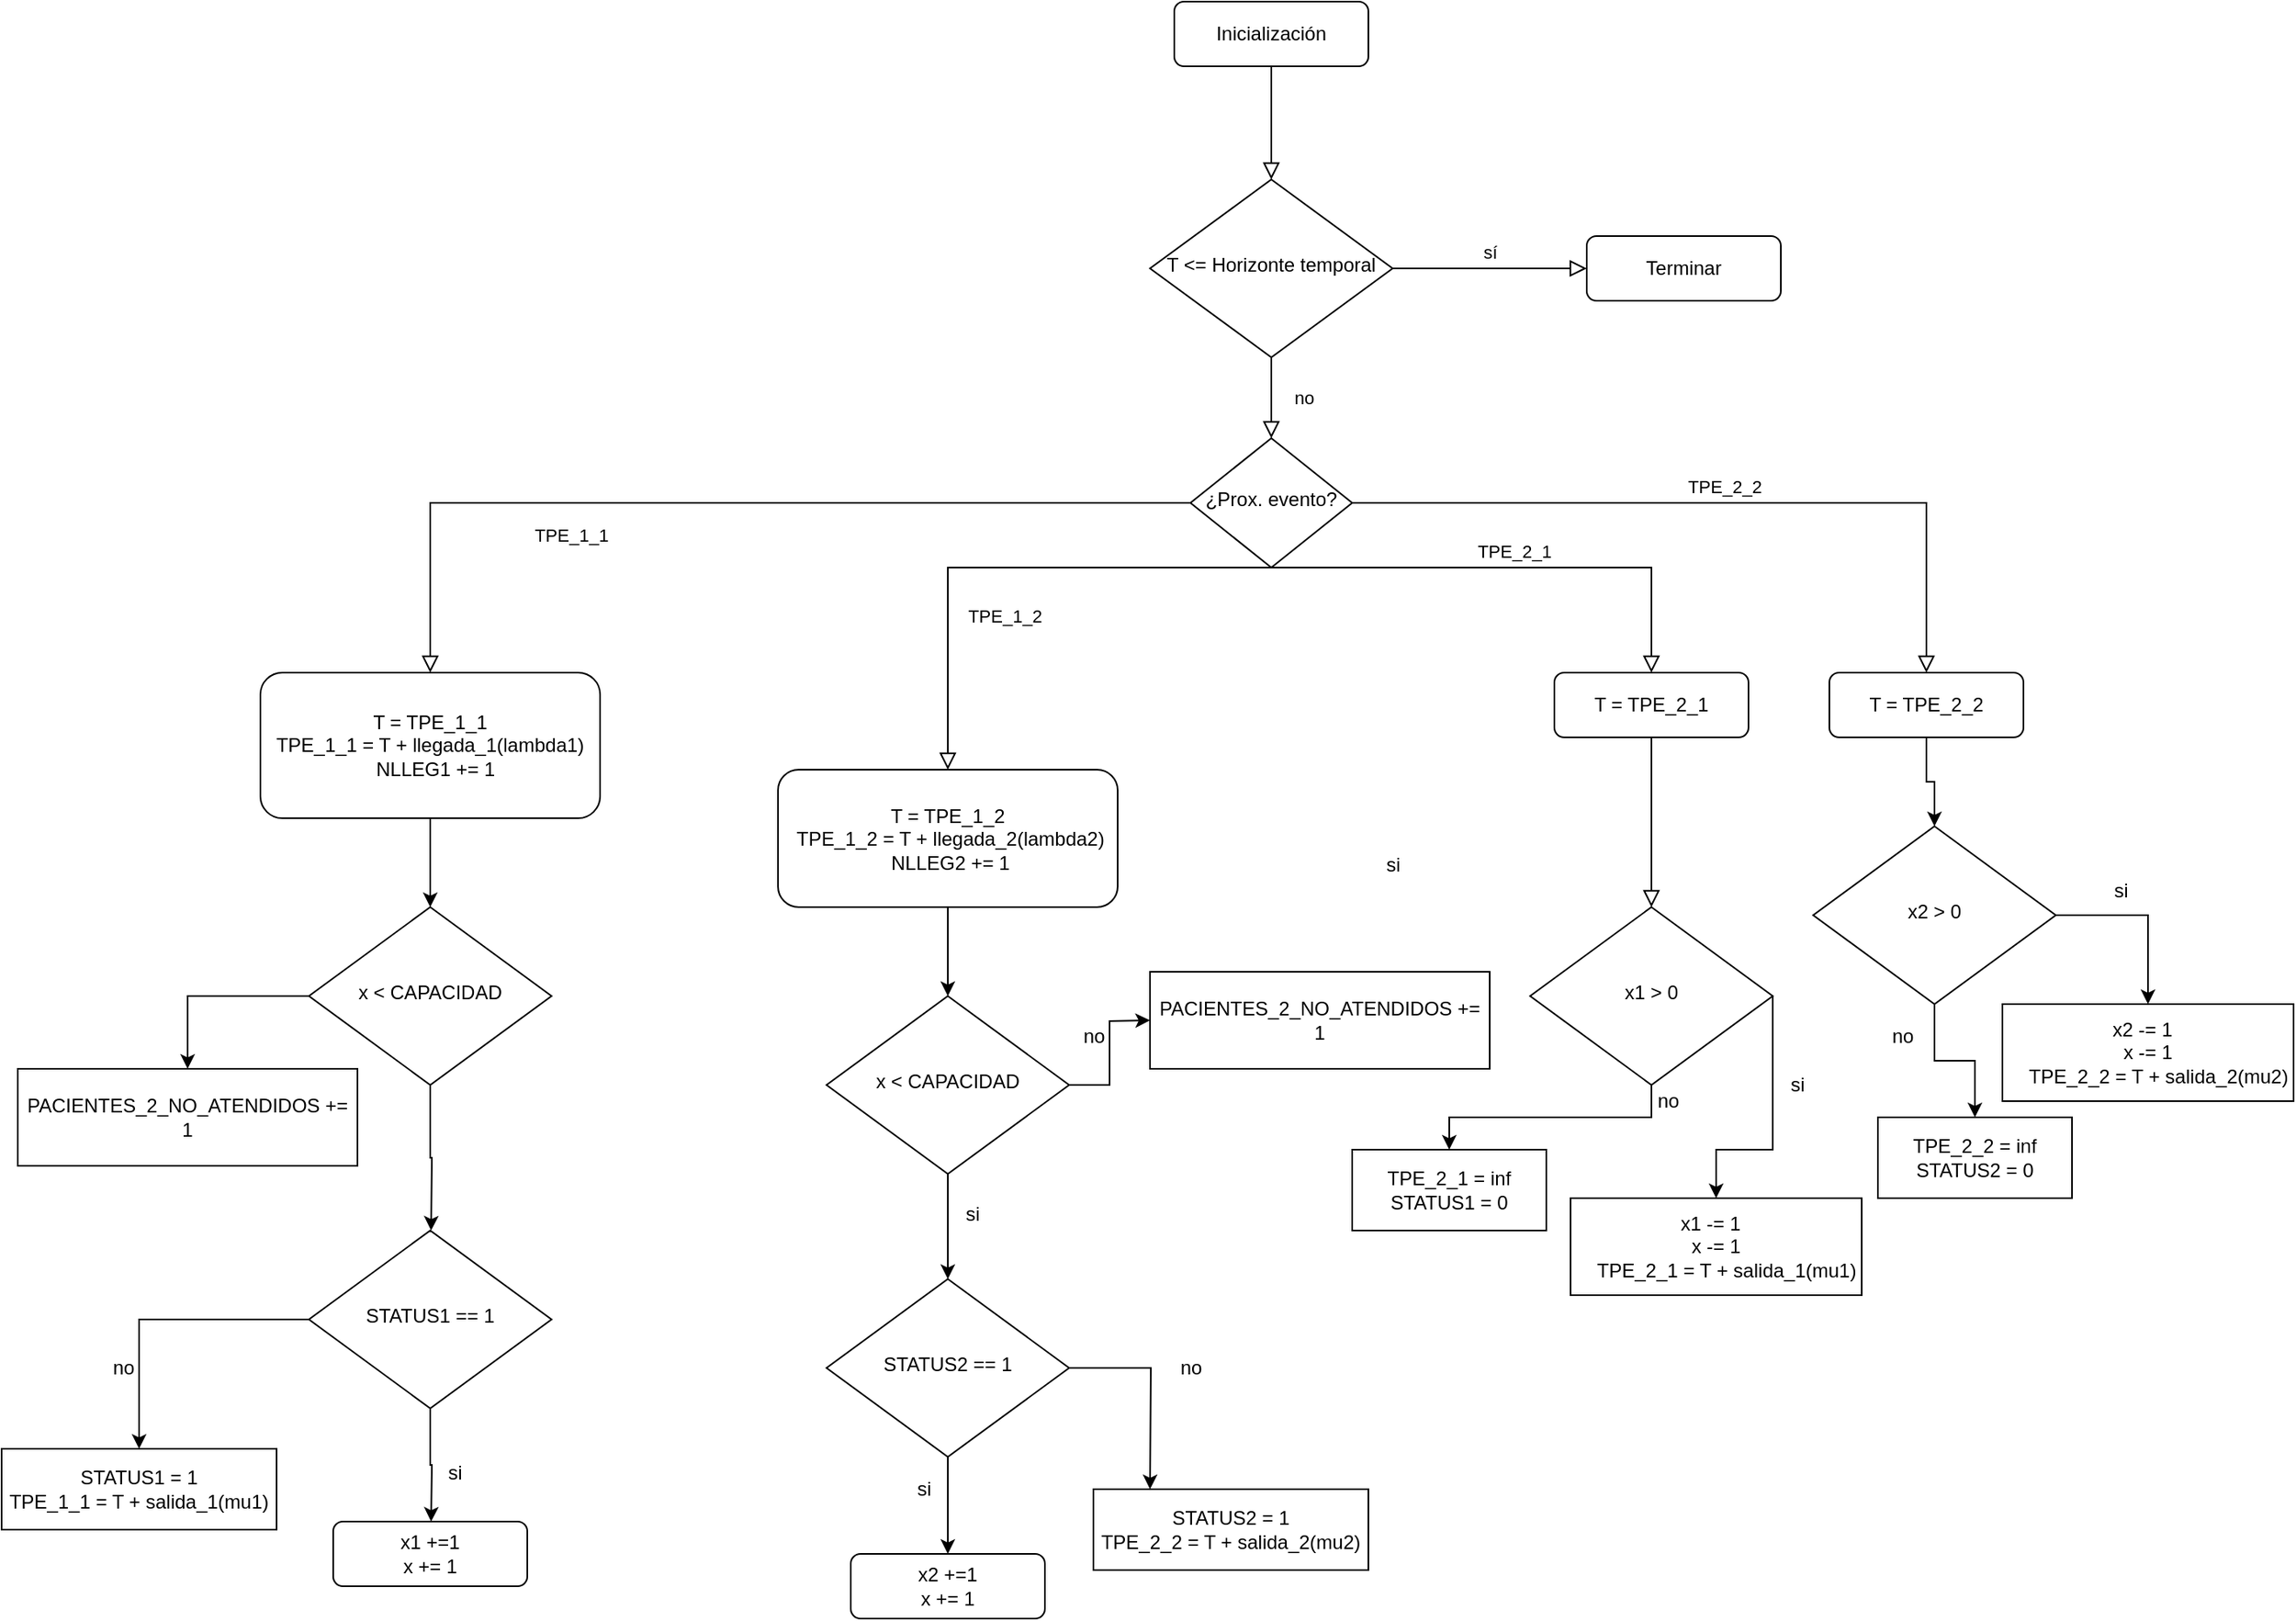 <mxfile version="13.7.1" type="github">
  <diagram id="C5RBs43oDa-KdzZeNtuy" name="Page-1">
    <mxGraphModel dx="2903" dy="1160" grid="1" gridSize="10" guides="1" tooltips="1" connect="1" arrows="1" fold="1" page="1" pageScale="1" pageWidth="827" pageHeight="1169" math="0" shadow="0">
      <root>
        <mxCell id="WIyWlLk6GJQsqaUBKTNV-0" />
        <mxCell id="WIyWlLk6GJQsqaUBKTNV-1" parent="WIyWlLk6GJQsqaUBKTNV-0" />
        <mxCell id="WIyWlLk6GJQsqaUBKTNV-2" value="" style="rounded=0;html=1;jettySize=auto;orthogonalLoop=1;fontSize=11;endArrow=block;endFill=0;endSize=8;strokeWidth=1;shadow=0;labelBackgroundColor=none;edgeStyle=orthogonalEdgeStyle;" parent="WIyWlLk6GJQsqaUBKTNV-1" source="WIyWlLk6GJQsqaUBKTNV-3" target="WIyWlLk6GJQsqaUBKTNV-6" edge="1">
          <mxGeometry relative="1" as="geometry" />
        </mxCell>
        <mxCell id="WIyWlLk6GJQsqaUBKTNV-3" value="Inicialización" style="rounded=1;whiteSpace=wrap;html=1;fontSize=12;glass=0;strokeWidth=1;shadow=0;" parent="WIyWlLk6GJQsqaUBKTNV-1" vertex="1">
          <mxGeometry x="135" y="60" width="120" height="40" as="geometry" />
        </mxCell>
        <mxCell id="WIyWlLk6GJQsqaUBKTNV-4" value="no" style="rounded=0;html=1;jettySize=auto;orthogonalLoop=1;fontSize=11;endArrow=block;endFill=0;endSize=8;strokeWidth=1;shadow=0;labelBackgroundColor=none;edgeStyle=orthogonalEdgeStyle;" parent="WIyWlLk6GJQsqaUBKTNV-1" source="WIyWlLk6GJQsqaUBKTNV-6" target="WIyWlLk6GJQsqaUBKTNV-10" edge="1">
          <mxGeometry y="20" relative="1" as="geometry">
            <mxPoint as="offset" />
          </mxGeometry>
        </mxCell>
        <mxCell id="WIyWlLk6GJQsqaUBKTNV-5" value="sí" style="edgeStyle=orthogonalEdgeStyle;rounded=0;html=1;jettySize=auto;orthogonalLoop=1;fontSize=11;endArrow=block;endFill=0;endSize=8;strokeWidth=1;shadow=0;labelBackgroundColor=none;" parent="WIyWlLk6GJQsqaUBKTNV-1" source="WIyWlLk6GJQsqaUBKTNV-6" target="WIyWlLk6GJQsqaUBKTNV-7" edge="1">
          <mxGeometry y="10" relative="1" as="geometry">
            <mxPoint as="offset" />
          </mxGeometry>
        </mxCell>
        <mxCell id="WIyWlLk6GJQsqaUBKTNV-6" value="T &amp;lt;= Horizonte temporal" style="rhombus;whiteSpace=wrap;html=1;shadow=0;fontFamily=Helvetica;fontSize=12;align=center;strokeWidth=1;spacing=6;spacingTop=-4;" parent="WIyWlLk6GJQsqaUBKTNV-1" vertex="1">
          <mxGeometry x="120" y="170" width="150" height="110" as="geometry" />
        </mxCell>
        <mxCell id="WIyWlLk6GJQsqaUBKTNV-7" value="Terminar" style="rounded=1;whiteSpace=wrap;html=1;fontSize=12;glass=0;strokeWidth=1;shadow=0;" parent="WIyWlLk6GJQsqaUBKTNV-1" vertex="1">
          <mxGeometry x="390" y="205" width="120" height="40" as="geometry" />
        </mxCell>
        <mxCell id="WIyWlLk6GJQsqaUBKTNV-8" value="TPE_1_1" style="rounded=0;html=1;jettySize=auto;orthogonalLoop=1;fontSize=11;endArrow=block;endFill=0;endSize=8;strokeWidth=1;shadow=0;labelBackgroundColor=none;edgeStyle=orthogonalEdgeStyle;" parent="WIyWlLk6GJQsqaUBKTNV-1" source="WIyWlLk6GJQsqaUBKTNV-10" target="WIyWlLk6GJQsqaUBKTNV-11" edge="1">
          <mxGeometry x="0.333" y="20" relative="1" as="geometry">
            <mxPoint as="offset" />
          </mxGeometry>
        </mxCell>
        <mxCell id="WIyWlLk6GJQsqaUBKTNV-9" value="TPE_2_2" style="edgeStyle=orthogonalEdgeStyle;rounded=0;html=1;jettySize=auto;orthogonalLoop=1;fontSize=11;endArrow=block;endFill=0;endSize=8;strokeWidth=1;shadow=0;labelBackgroundColor=none;" parent="WIyWlLk6GJQsqaUBKTNV-1" source="WIyWlLk6GJQsqaUBKTNV-10" target="WIyWlLk6GJQsqaUBKTNV-12" edge="1">
          <mxGeometry y="10" relative="1" as="geometry">
            <mxPoint as="offset" />
          </mxGeometry>
        </mxCell>
        <mxCell id="WIyWlLk6GJQsqaUBKTNV-10" value="¿Prox. evento?" style="rhombus;whiteSpace=wrap;html=1;shadow=0;fontFamily=Helvetica;fontSize=12;align=center;strokeWidth=1;spacing=6;spacingTop=-4;" parent="WIyWlLk6GJQsqaUBKTNV-1" vertex="1">
          <mxGeometry x="145" y="330" width="100" height="80" as="geometry" />
        </mxCell>
        <mxCell id="gjDzlyAbSF0-AVPSgwuK-42" style="edgeStyle=orthogonalEdgeStyle;rounded=0;orthogonalLoop=1;jettySize=auto;html=1;exitX=0.5;exitY=1;exitDx=0;exitDy=0;" edge="1" parent="WIyWlLk6GJQsqaUBKTNV-1" source="WIyWlLk6GJQsqaUBKTNV-11">
          <mxGeometry relative="1" as="geometry">
            <mxPoint x="-325" y="620" as="targetPoint" />
          </mxGeometry>
        </mxCell>
        <mxCell id="WIyWlLk6GJQsqaUBKTNV-11" value="&lt;div&gt;T = TPE_1_1&lt;/div&gt;&lt;div&gt;TPE_1_1 = T + llegada_1(lambda1)&lt;/div&gt;&lt;div&gt;&amp;nbsp; NLLEG1 += 1&lt;/div&gt;" style="rounded=1;whiteSpace=wrap;html=1;fontSize=12;glass=0;strokeWidth=1;shadow=0;" parent="WIyWlLk6GJQsqaUBKTNV-1" vertex="1">
          <mxGeometry x="-430" y="475" width="210" height="90" as="geometry" />
        </mxCell>
        <mxCell id="gjDzlyAbSF0-AVPSgwuK-17" style="edgeStyle=orthogonalEdgeStyle;rounded=0;orthogonalLoop=1;jettySize=auto;html=1;exitX=0.5;exitY=1;exitDx=0;exitDy=0;entryX=0.5;entryY=0;entryDx=0;entryDy=0;" edge="1" parent="WIyWlLk6GJQsqaUBKTNV-1" source="WIyWlLk6GJQsqaUBKTNV-12" target="gjDzlyAbSF0-AVPSgwuK-18">
          <mxGeometry relative="1" as="geometry">
            <mxPoint x="670" y="570" as="targetPoint" />
          </mxGeometry>
        </mxCell>
        <mxCell id="WIyWlLk6GJQsqaUBKTNV-12" value="T = TPE_2_2" style="rounded=1;whiteSpace=wrap;html=1;fontSize=12;glass=0;strokeWidth=1;shadow=0;" parent="WIyWlLk6GJQsqaUBKTNV-1" vertex="1">
          <mxGeometry x="540" y="475" width="120" height="40" as="geometry" />
        </mxCell>
        <mxCell id="gjDzlyAbSF0-AVPSgwuK-0" value="T = TPE_2_1" style="rounded=1;whiteSpace=wrap;html=1;fontSize=12;glass=0;strokeWidth=1;shadow=0;" vertex="1" parent="WIyWlLk6GJQsqaUBKTNV-1">
          <mxGeometry x="370" y="475" width="120" height="40" as="geometry" />
        </mxCell>
        <mxCell id="gjDzlyAbSF0-AVPSgwuK-1" value="TPE_2_1" style="edgeStyle=orthogonalEdgeStyle;rounded=0;html=1;jettySize=auto;orthogonalLoop=1;fontSize=11;endArrow=block;endFill=0;endSize=8;strokeWidth=1;shadow=0;labelBackgroundColor=none;entryX=0.5;entryY=0;entryDx=0;entryDy=0;exitX=0.5;exitY=1;exitDx=0;exitDy=0;" edge="1" parent="WIyWlLk6GJQsqaUBKTNV-1" source="WIyWlLk6GJQsqaUBKTNV-10" target="gjDzlyAbSF0-AVPSgwuK-0">
          <mxGeometry y="10" relative="1" as="geometry">
            <mxPoint as="offset" />
            <mxPoint x="255" y="380" as="sourcePoint" />
            <mxPoint x="1210" y="500" as="targetPoint" />
            <Array as="points">
              <mxPoint x="430" y="410" />
            </Array>
          </mxGeometry>
        </mxCell>
        <mxCell id="gjDzlyAbSF0-AVPSgwuK-27" style="edgeStyle=orthogonalEdgeStyle;rounded=0;orthogonalLoop=1;jettySize=auto;html=1;exitX=0.5;exitY=1;exitDx=0;exitDy=0;entryX=0.5;entryY=0;entryDx=0;entryDy=0;" edge="1" parent="WIyWlLk6GJQsqaUBKTNV-1" source="gjDzlyAbSF0-AVPSgwuK-3" target="gjDzlyAbSF0-AVPSgwuK-28">
          <mxGeometry relative="1" as="geometry">
            <mxPoint x="-5" y="670" as="targetPoint" />
          </mxGeometry>
        </mxCell>
        <mxCell id="gjDzlyAbSF0-AVPSgwuK-3" value="&lt;div&gt;T = TPE_1_2&lt;/div&gt;&lt;div&gt;&amp;nbsp;TPE_1_2 = T + llegada_2(lambda2)&lt;/div&gt;&lt;div&gt;&amp;nbsp;NLLEG2 += 1&lt;/div&gt;" style="rounded=1;whiteSpace=wrap;html=1;fontSize=12;glass=0;strokeWidth=1;shadow=0;" vertex="1" parent="WIyWlLk6GJQsqaUBKTNV-1">
          <mxGeometry x="-110" y="535" width="210" height="85" as="geometry" />
        </mxCell>
        <mxCell id="gjDzlyAbSF0-AVPSgwuK-5" value="TPE_1_2" style="rounded=0;html=1;jettySize=auto;orthogonalLoop=1;fontSize=11;endArrow=block;endFill=0;endSize=8;strokeWidth=1;shadow=0;labelBackgroundColor=none;edgeStyle=orthogonalEdgeStyle;exitX=0.5;exitY=1;exitDx=0;exitDy=0;entryX=0.5;entryY=0;entryDx=0;entryDy=0;" edge="1" parent="WIyWlLk6GJQsqaUBKTNV-1" source="WIyWlLk6GJQsqaUBKTNV-10" target="gjDzlyAbSF0-AVPSgwuK-3">
          <mxGeometry x="0.015" y="30" relative="1" as="geometry">
            <mxPoint as="offset" />
            <mxPoint x="155.0" y="380" as="sourcePoint" />
            <mxPoint x="-180" y="475" as="targetPoint" />
            <Array as="points">
              <mxPoint x="-5" y="410" />
            </Array>
          </mxGeometry>
        </mxCell>
        <mxCell id="gjDzlyAbSF0-AVPSgwuK-7" value="" style="rounded=0;html=1;jettySize=auto;orthogonalLoop=1;fontSize=11;endArrow=block;endFill=0;endSize=8;strokeWidth=1;shadow=0;labelBackgroundColor=none;edgeStyle=orthogonalEdgeStyle;exitX=0.5;exitY=1;exitDx=0;exitDy=0;" edge="1" parent="WIyWlLk6GJQsqaUBKTNV-1" source="gjDzlyAbSF0-AVPSgwuK-0">
          <mxGeometry relative="1" as="geometry">
            <mxPoint x="429.66" y="530" as="sourcePoint" />
            <mxPoint x="430" y="620" as="targetPoint" />
          </mxGeometry>
        </mxCell>
        <mxCell id="gjDzlyAbSF0-AVPSgwuK-9" style="edgeStyle=orthogonalEdgeStyle;rounded=0;orthogonalLoop=1;jettySize=auto;html=1;exitX=1;exitY=0.5;exitDx=0;exitDy=0;entryX=0.5;entryY=0;entryDx=0;entryDy=0;" edge="1" parent="WIyWlLk6GJQsqaUBKTNV-1" source="gjDzlyAbSF0-AVPSgwuK-8" target="gjDzlyAbSF0-AVPSgwuK-15">
          <mxGeometry relative="1" as="geometry">
            <mxPoint x="590" y="675" as="targetPoint" />
            <Array as="points">
              <mxPoint x="505" y="770" />
            </Array>
          </mxGeometry>
        </mxCell>
        <mxCell id="gjDzlyAbSF0-AVPSgwuK-12" style="edgeStyle=orthogonalEdgeStyle;rounded=0;orthogonalLoop=1;jettySize=auto;html=1;exitX=0.5;exitY=1;exitDx=0;exitDy=0;entryX=0.5;entryY=0;entryDx=0;entryDy=0;" edge="1" parent="WIyWlLk6GJQsqaUBKTNV-1" source="gjDzlyAbSF0-AVPSgwuK-8" target="gjDzlyAbSF0-AVPSgwuK-16">
          <mxGeometry relative="1" as="geometry">
            <mxPoint x="429.647" y="760" as="targetPoint" />
          </mxGeometry>
        </mxCell>
        <mxCell id="gjDzlyAbSF0-AVPSgwuK-8" value="x1 &amp;gt; 0" style="rhombus;whiteSpace=wrap;html=1;shadow=0;fontFamily=Helvetica;fontSize=12;align=center;strokeWidth=1;spacing=6;spacingTop=-4;" vertex="1" parent="WIyWlLk6GJQsqaUBKTNV-1">
          <mxGeometry x="355" y="620" width="150" height="110" as="geometry" />
        </mxCell>
        <mxCell id="gjDzlyAbSF0-AVPSgwuK-11" value="si" style="text;html=1;align=center;verticalAlign=middle;resizable=0;points=[];autosize=1;" vertex="1" parent="WIyWlLk6GJQsqaUBKTNV-1">
          <mxGeometry x="510" y="720" width="20" height="20" as="geometry" />
        </mxCell>
        <mxCell id="gjDzlyAbSF0-AVPSgwuK-13" value="si" style="text;html=1;align=center;verticalAlign=middle;resizable=0;points=[];autosize=1;" vertex="1" parent="WIyWlLk6GJQsqaUBKTNV-1">
          <mxGeometry x="260" y="584" width="20" height="20" as="geometry" />
        </mxCell>
        <mxCell id="gjDzlyAbSF0-AVPSgwuK-14" value="no" style="text;html=1;align=center;verticalAlign=middle;resizable=0;points=[];autosize=1;" vertex="1" parent="WIyWlLk6GJQsqaUBKTNV-1">
          <mxGeometry x="425" y="730" width="30" height="20" as="geometry" />
        </mxCell>
        <mxCell id="gjDzlyAbSF0-AVPSgwuK-15" value="&lt;div&gt;x1 -= 1&amp;nbsp;&amp;nbsp;&lt;/div&gt;&lt;div&gt;&amp;nbsp; &amp;nbsp; &amp;nbsp; x -= 1&lt;span&gt;&amp;nbsp; &amp;nbsp; &amp;nbsp;&amp;nbsp;&lt;/span&gt;&lt;/div&gt;&lt;div&gt;&amp;nbsp; &amp;nbsp; TPE_2_1 = T + salida_1(mu1)&lt;/div&gt;" style="rounded=0;whiteSpace=wrap;html=1;" vertex="1" parent="WIyWlLk6GJQsqaUBKTNV-1">
          <mxGeometry x="380" y="800" width="180" height="60" as="geometry" />
        </mxCell>
        <mxCell id="gjDzlyAbSF0-AVPSgwuK-16" value="&lt;div&gt;TPE_2_1 = inf&lt;/div&gt;&lt;div&gt;STATUS1 = 0&lt;/div&gt;" style="rounded=0;whiteSpace=wrap;html=1;" vertex="1" parent="WIyWlLk6GJQsqaUBKTNV-1">
          <mxGeometry x="245" y="770" width="120" height="50" as="geometry" />
        </mxCell>
        <mxCell id="gjDzlyAbSF0-AVPSgwuK-21" style="edgeStyle=orthogonalEdgeStyle;rounded=0;orthogonalLoop=1;jettySize=auto;html=1;exitX=0.5;exitY=1;exitDx=0;exitDy=0;entryX=0.5;entryY=0;entryDx=0;entryDy=0;" edge="1" parent="WIyWlLk6GJQsqaUBKTNV-1" source="gjDzlyAbSF0-AVPSgwuK-18" target="gjDzlyAbSF0-AVPSgwuK-22">
          <mxGeometry relative="1" as="geometry">
            <mxPoint x="670" y="750" as="targetPoint" />
          </mxGeometry>
        </mxCell>
        <mxCell id="gjDzlyAbSF0-AVPSgwuK-23" style="edgeStyle=orthogonalEdgeStyle;rounded=0;orthogonalLoop=1;jettySize=auto;html=1;exitX=1;exitY=0.5;exitDx=0;exitDy=0;entryX=0.5;entryY=0;entryDx=0;entryDy=0;" edge="1" parent="WIyWlLk6GJQsqaUBKTNV-1" source="gjDzlyAbSF0-AVPSgwuK-18" target="gjDzlyAbSF0-AVPSgwuK-24">
          <mxGeometry relative="1" as="geometry">
            <mxPoint x="800" y="625" as="targetPoint" />
          </mxGeometry>
        </mxCell>
        <mxCell id="gjDzlyAbSF0-AVPSgwuK-18" value="x2 &amp;gt; 0" style="rhombus;whiteSpace=wrap;html=1;shadow=0;fontFamily=Helvetica;fontSize=12;align=center;strokeWidth=1;spacing=6;spacingTop=-4;" vertex="1" parent="WIyWlLk6GJQsqaUBKTNV-1">
          <mxGeometry x="530" y="570" width="150" height="110" as="geometry" />
        </mxCell>
        <mxCell id="gjDzlyAbSF0-AVPSgwuK-22" value="&lt;div&gt;TPE_2_2 = inf&lt;/div&gt;&lt;div&gt;STATUS2 = 0&lt;/div&gt;" style="rounded=0;whiteSpace=wrap;html=1;" vertex="1" parent="WIyWlLk6GJQsqaUBKTNV-1">
          <mxGeometry x="570" y="750" width="120" height="50" as="geometry" />
        </mxCell>
        <mxCell id="gjDzlyAbSF0-AVPSgwuK-24" value="&lt;div&gt;x2 -= 1&amp;nbsp;&amp;nbsp;&lt;/div&gt;&lt;div&gt;&amp;nbsp; &amp;nbsp; &amp;nbsp; x -= 1&lt;span&gt;&amp;nbsp; &amp;nbsp; &amp;nbsp;&amp;nbsp;&lt;/span&gt;&lt;/div&gt;&lt;div&gt;&amp;nbsp; &amp;nbsp; TPE_2_2 = T + salida_2(mu2)&lt;/div&gt;" style="rounded=0;whiteSpace=wrap;html=1;" vertex="1" parent="WIyWlLk6GJQsqaUBKTNV-1">
          <mxGeometry x="647" y="680" width="180" height="60" as="geometry" />
        </mxCell>
        <mxCell id="gjDzlyAbSF0-AVPSgwuK-25" value="no" style="text;html=1;align=center;verticalAlign=middle;resizable=0;points=[];autosize=1;" vertex="1" parent="WIyWlLk6GJQsqaUBKTNV-1">
          <mxGeometry x="570" y="690" width="30" height="20" as="geometry" />
        </mxCell>
        <mxCell id="gjDzlyAbSF0-AVPSgwuK-26" value="si" style="text;html=1;align=center;verticalAlign=middle;resizable=0;points=[];autosize=1;" vertex="1" parent="WIyWlLk6GJQsqaUBKTNV-1">
          <mxGeometry x="710" y="600" width="20" height="20" as="geometry" />
        </mxCell>
        <mxCell id="gjDzlyAbSF0-AVPSgwuK-29" style="edgeStyle=orthogonalEdgeStyle;rounded=0;orthogonalLoop=1;jettySize=auto;html=1;exitX=0.5;exitY=1;exitDx=0;exitDy=0;entryX=0.5;entryY=0;entryDx=0;entryDy=0;" edge="1" parent="WIyWlLk6GJQsqaUBKTNV-1" source="gjDzlyAbSF0-AVPSgwuK-28" target="gjDzlyAbSF0-AVPSgwuK-30">
          <mxGeometry relative="1" as="geometry">
            <mxPoint x="-5" y="840" as="targetPoint" />
          </mxGeometry>
        </mxCell>
        <mxCell id="gjDzlyAbSF0-AVPSgwuK-38" style="edgeStyle=orthogonalEdgeStyle;rounded=0;orthogonalLoop=1;jettySize=auto;html=1;exitX=1;exitY=0.5;exitDx=0;exitDy=0;" edge="1" parent="WIyWlLk6GJQsqaUBKTNV-1" source="gjDzlyAbSF0-AVPSgwuK-28">
          <mxGeometry relative="1" as="geometry">
            <mxPoint x="120" y="690" as="targetPoint" />
          </mxGeometry>
        </mxCell>
        <mxCell id="gjDzlyAbSF0-AVPSgwuK-28" value="x &amp;lt; CAPACIDAD" style="rhombus;whiteSpace=wrap;html=1;shadow=0;fontFamily=Helvetica;fontSize=12;align=center;strokeWidth=1;spacing=6;spacingTop=-4;" vertex="1" parent="WIyWlLk6GJQsqaUBKTNV-1">
          <mxGeometry x="-80" y="675" width="150" height="110" as="geometry" />
        </mxCell>
        <mxCell id="gjDzlyAbSF0-AVPSgwuK-31" style="edgeStyle=orthogonalEdgeStyle;rounded=0;orthogonalLoop=1;jettySize=auto;html=1;exitX=0.5;exitY=1;exitDx=0;exitDy=0;" edge="1" parent="WIyWlLk6GJQsqaUBKTNV-1" source="gjDzlyAbSF0-AVPSgwuK-30">
          <mxGeometry relative="1" as="geometry">
            <mxPoint x="-5" y="1020" as="targetPoint" />
          </mxGeometry>
        </mxCell>
        <mxCell id="gjDzlyAbSF0-AVPSgwuK-32" style="edgeStyle=orthogonalEdgeStyle;rounded=0;orthogonalLoop=1;jettySize=auto;html=1;exitX=1;exitY=0.5;exitDx=0;exitDy=0;" edge="1" parent="WIyWlLk6GJQsqaUBKTNV-1" source="gjDzlyAbSF0-AVPSgwuK-30">
          <mxGeometry relative="1" as="geometry">
            <mxPoint x="120" y="980" as="targetPoint" />
          </mxGeometry>
        </mxCell>
        <mxCell id="gjDzlyAbSF0-AVPSgwuK-30" value="STATUS2 == 1" style="rhombus;whiteSpace=wrap;html=1;shadow=0;fontFamily=Helvetica;fontSize=12;align=center;strokeWidth=1;spacing=6;spacingTop=-4;" vertex="1" parent="WIyWlLk6GJQsqaUBKTNV-1">
          <mxGeometry x="-80" y="850" width="150" height="110" as="geometry" />
        </mxCell>
        <mxCell id="gjDzlyAbSF0-AVPSgwuK-33" value="si" style="text;html=1;align=center;verticalAlign=middle;resizable=0;points=[];autosize=1;" vertex="1" parent="WIyWlLk6GJQsqaUBKTNV-1">
          <mxGeometry y="800" width="20" height="20" as="geometry" />
        </mxCell>
        <mxCell id="gjDzlyAbSF0-AVPSgwuK-34" value="si" style="text;html=1;align=center;verticalAlign=middle;resizable=0;points=[];autosize=1;" vertex="1" parent="WIyWlLk6GJQsqaUBKTNV-1">
          <mxGeometry x="-30" y="970" width="20" height="20" as="geometry" />
        </mxCell>
        <mxCell id="gjDzlyAbSF0-AVPSgwuK-35" value="x2 +=1&lt;br&gt;x += 1" style="rounded=1;whiteSpace=wrap;html=1;fontSize=12;glass=0;strokeWidth=1;shadow=0;" vertex="1" parent="WIyWlLk6GJQsqaUBKTNV-1">
          <mxGeometry x="-65" y="1020" width="120" height="40" as="geometry" />
        </mxCell>
        <mxCell id="gjDzlyAbSF0-AVPSgwuK-37" value="&lt;div&gt;STATUS2 = 1&lt;/div&gt;&lt;div&gt;TPE_2_2 = T + salida_2(mu2)&lt;/div&gt;" style="rounded=0;whiteSpace=wrap;html=1;" vertex="1" parent="WIyWlLk6GJQsqaUBKTNV-1">
          <mxGeometry x="85" y="980" width="170" height="50" as="geometry" />
        </mxCell>
        <mxCell id="gjDzlyAbSF0-AVPSgwuK-39" value="PACIENTES_2_NO_ATENDIDOS += 1" style="rounded=0;whiteSpace=wrap;html=1;" vertex="1" parent="WIyWlLk6GJQsqaUBKTNV-1">
          <mxGeometry x="120" y="660" width="210" height="60" as="geometry" />
        </mxCell>
        <mxCell id="gjDzlyAbSF0-AVPSgwuK-40" value="no" style="text;html=1;align=center;verticalAlign=middle;resizable=0;points=[];autosize=1;" vertex="1" parent="WIyWlLk6GJQsqaUBKTNV-1">
          <mxGeometry x="70" y="690" width="30" height="20" as="geometry" />
        </mxCell>
        <mxCell id="gjDzlyAbSF0-AVPSgwuK-41" value="no" style="text;html=1;align=center;verticalAlign=middle;resizable=0;points=[];autosize=1;" vertex="1" parent="WIyWlLk6GJQsqaUBKTNV-1">
          <mxGeometry x="130" y="895" width="30" height="20" as="geometry" />
        </mxCell>
        <mxCell id="gjDzlyAbSF0-AVPSgwuK-44" style="edgeStyle=orthogonalEdgeStyle;rounded=0;orthogonalLoop=1;jettySize=auto;html=1;exitX=0;exitY=0.5;exitDx=0;exitDy=0;entryX=0.5;entryY=0;entryDx=0;entryDy=0;" edge="1" parent="WIyWlLk6GJQsqaUBKTNV-1" source="gjDzlyAbSF0-AVPSgwuK-43" target="gjDzlyAbSF0-AVPSgwuK-45">
          <mxGeometry relative="1" as="geometry">
            <mxPoint x="-450" y="674.471" as="targetPoint" />
          </mxGeometry>
        </mxCell>
        <mxCell id="gjDzlyAbSF0-AVPSgwuK-46" style="edgeStyle=orthogonalEdgeStyle;rounded=0;orthogonalLoop=1;jettySize=auto;html=1;exitX=0.5;exitY=1;exitDx=0;exitDy=0;" edge="1" parent="WIyWlLk6GJQsqaUBKTNV-1" source="gjDzlyAbSF0-AVPSgwuK-43">
          <mxGeometry relative="1" as="geometry">
            <mxPoint x="-324.471" y="820" as="targetPoint" />
          </mxGeometry>
        </mxCell>
        <mxCell id="gjDzlyAbSF0-AVPSgwuK-43" value="x &amp;lt; CAPACIDAD" style="rhombus;whiteSpace=wrap;html=1;shadow=0;fontFamily=Helvetica;fontSize=12;align=center;strokeWidth=1;spacing=6;spacingTop=-4;" vertex="1" parent="WIyWlLk6GJQsqaUBKTNV-1">
          <mxGeometry x="-400" y="620" width="150" height="110" as="geometry" />
        </mxCell>
        <mxCell id="gjDzlyAbSF0-AVPSgwuK-45" value="PACIENTES_2_NO_ATENDIDOS += 1" style="rounded=0;whiteSpace=wrap;html=1;" vertex="1" parent="WIyWlLk6GJQsqaUBKTNV-1">
          <mxGeometry x="-580" y="720" width="210" height="60" as="geometry" />
        </mxCell>
        <mxCell id="gjDzlyAbSF0-AVPSgwuK-48" style="edgeStyle=orthogonalEdgeStyle;rounded=0;orthogonalLoop=1;jettySize=auto;html=1;exitX=0;exitY=0.5;exitDx=0;exitDy=0;" edge="1" parent="WIyWlLk6GJQsqaUBKTNV-1" source="gjDzlyAbSF0-AVPSgwuK-47" target="gjDzlyAbSF0-AVPSgwuK-51">
          <mxGeometry relative="1" as="geometry">
            <mxPoint x="-500" y="950" as="targetPoint" />
          </mxGeometry>
        </mxCell>
        <mxCell id="gjDzlyAbSF0-AVPSgwuK-49" style="edgeStyle=orthogonalEdgeStyle;rounded=0;orthogonalLoop=1;jettySize=auto;html=1;exitX=0.5;exitY=1;exitDx=0;exitDy=0;" edge="1" parent="WIyWlLk6GJQsqaUBKTNV-1" source="gjDzlyAbSF0-AVPSgwuK-47">
          <mxGeometry relative="1" as="geometry">
            <mxPoint x="-324.471" y="1000" as="targetPoint" />
          </mxGeometry>
        </mxCell>
        <mxCell id="gjDzlyAbSF0-AVPSgwuK-47" value="STATUS1 == 1" style="rhombus;whiteSpace=wrap;html=1;shadow=0;fontFamily=Helvetica;fontSize=12;align=center;strokeWidth=1;spacing=6;spacingTop=-4;" vertex="1" parent="WIyWlLk6GJQsqaUBKTNV-1">
          <mxGeometry x="-400" y="820" width="150" height="110" as="geometry" />
        </mxCell>
        <mxCell id="gjDzlyAbSF0-AVPSgwuK-50" value="x1 +=1&lt;br&gt;x += 1" style="rounded=1;whiteSpace=wrap;html=1;fontSize=12;glass=0;strokeWidth=1;shadow=0;" vertex="1" parent="WIyWlLk6GJQsqaUBKTNV-1">
          <mxGeometry x="-385" y="1000" width="120" height="40" as="geometry" />
        </mxCell>
        <mxCell id="gjDzlyAbSF0-AVPSgwuK-51" value="&lt;div&gt;STATUS1 = 1&lt;/div&gt;&lt;div&gt;TPE_1_1 = T + salida_1(mu1)&lt;/div&gt;" style="rounded=0;whiteSpace=wrap;html=1;" vertex="1" parent="WIyWlLk6GJQsqaUBKTNV-1">
          <mxGeometry x="-590" y="955" width="170" height="50" as="geometry" />
        </mxCell>
        <mxCell id="gjDzlyAbSF0-AVPSgwuK-52" value="si" style="text;html=1;align=center;verticalAlign=middle;resizable=0;points=[];autosize=1;" vertex="1" parent="WIyWlLk6GJQsqaUBKTNV-1">
          <mxGeometry x="-320" y="960" width="20" height="20" as="geometry" />
        </mxCell>
        <mxCell id="gjDzlyAbSF0-AVPSgwuK-53" value="no" style="text;html=1;align=center;verticalAlign=middle;resizable=0;points=[];autosize=1;" vertex="1" parent="WIyWlLk6GJQsqaUBKTNV-1">
          <mxGeometry x="-530" y="895" width="30" height="20" as="geometry" />
        </mxCell>
      </root>
    </mxGraphModel>
  </diagram>
</mxfile>
